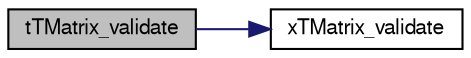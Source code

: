digraph G
{
  edge [fontname="FreeSans",fontsize=10,labelfontname="FreeSans",labelfontsize=10];
  node [fontname="FreeSans",fontsize=10,shape=record];
  rankdir=LR;
  Node1 [label="tTMatrix_validate",height=0.2,width=0.4,color="black", fillcolor="grey75", style="filled" fontcolor="black"];
  Node1 -> Node2 [color="midnightblue",fontsize=10,style="solid",fontname="FreeSans"];
  Node2 [label="xTMatrix_validate",height=0.2,width=0.4,color="black", fillcolor="white", style="filled",URL="$dgTMatrix_8c.html#a5e44f204f7c1102be03f616393c9523"];
}
